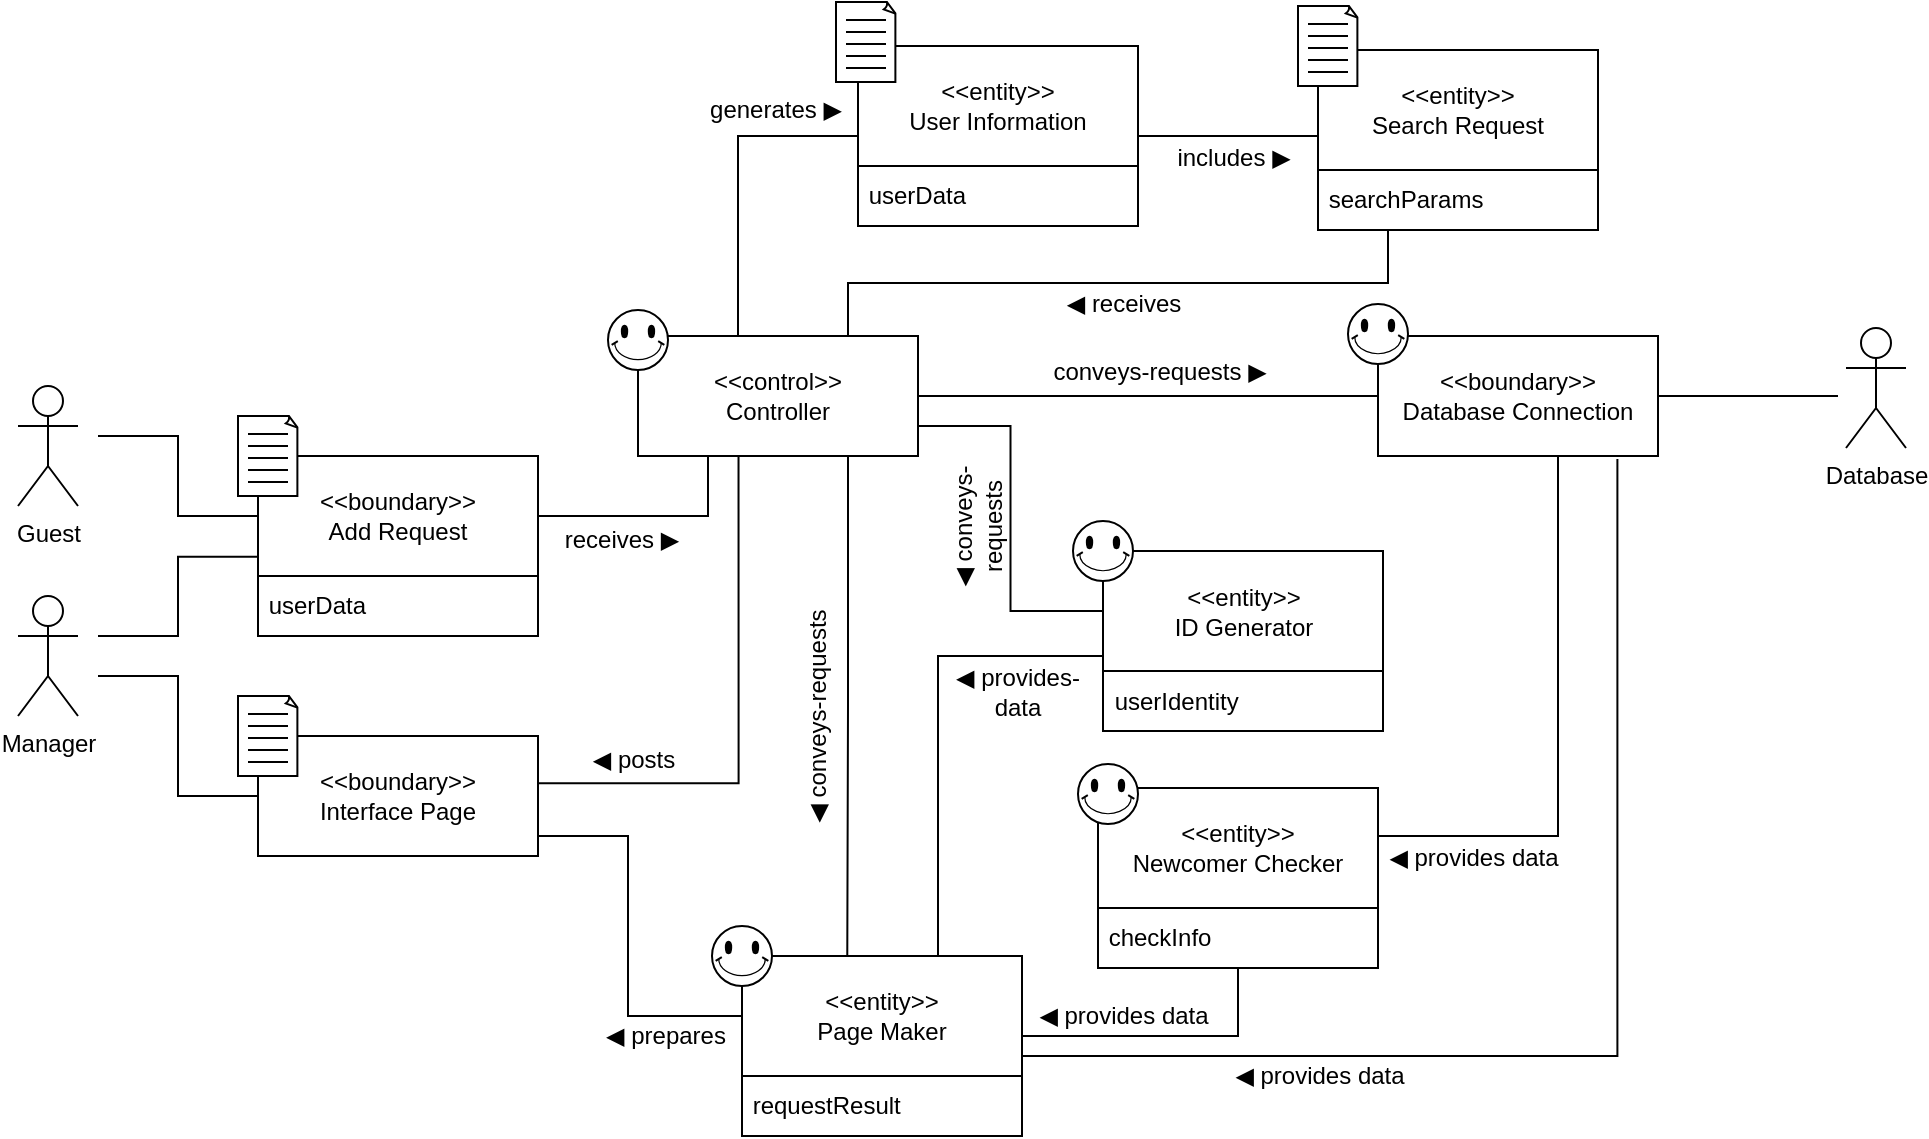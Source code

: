 <mxfile version="14.6.6" type="github">
  <diagram id="OBH5geUHSGTvNpPjRV8W" name="Page-1">
    <mxGraphModel dx="1221" dy="645" grid="1" gridSize="10" guides="1" tooltips="1" connect="1" arrows="1" fold="1" page="1" pageScale="1" pageWidth="827" pageHeight="1169" math="0" shadow="0">
      <root>
        <mxCell id="0" />
        <mxCell id="1" parent="0" />
        <mxCell id="lS9I7DAr3Gd4Izb3YdTy-1" value="Database" style="shape=umlActor;verticalLabelPosition=bottom;verticalAlign=top;html=1;outlineConnect=0;" parent="1" vertex="1">
          <mxGeometry x="1004" y="256" width="30" height="60" as="geometry" />
        </mxCell>
        <mxCell id="lS9I7DAr3Gd4Izb3YdTy-2" style="edgeStyle=orthogonalEdgeStyle;rounded=0;orthogonalLoop=1;jettySize=auto;html=1;exitX=0.359;exitY=0.985;exitDx=0;exitDy=0;entryX=1.003;entryY=0.394;entryDx=0;entryDy=0;entryPerimeter=0;startArrow=none;startFill=0;endArrow=none;endFill=0;exitPerimeter=0;" parent="1" source="lS9I7DAr3Gd4Izb3YdTy-49" target="lS9I7DAr3Gd4Izb3YdTy-40" edge="1">
          <mxGeometry relative="1" as="geometry">
            <Array as="points">
              <mxPoint x="450" y="484" />
            </Array>
          </mxGeometry>
        </mxCell>
        <mxCell id="lS9I7DAr3Gd4Izb3YdTy-3" style="edgeStyle=orthogonalEdgeStyle;rounded=0;orthogonalLoop=1;jettySize=auto;html=1;exitX=0.5;exitY=1;exitDx=0;exitDy=0;exitPerimeter=0;" parent="1" edge="1">
          <mxGeometry relative="1" as="geometry">
            <mxPoint x="135" y="185" as="sourcePoint" />
            <mxPoint x="135" y="185" as="targetPoint" />
          </mxGeometry>
        </mxCell>
        <mxCell id="lS9I7DAr3Gd4Izb3YdTy-4" style="edgeStyle=orthogonalEdgeStyle;rounded=0;orthogonalLoop=1;jettySize=auto;html=1;exitX=0.5;exitY=1;exitDx=0;exitDy=0;exitPerimeter=0;" parent="1" edge="1">
          <mxGeometry relative="1" as="geometry">
            <mxPoint x="135" y="185" as="sourcePoint" />
            <mxPoint x="135" y="185" as="targetPoint" />
          </mxGeometry>
        </mxCell>
        <mxCell id="lS9I7DAr3Gd4Izb3YdTy-5" style="edgeStyle=orthogonalEdgeStyle;rounded=0;orthogonalLoop=1;jettySize=auto;html=1;exitX=1.001;exitY=0.834;exitDx=0;exitDy=0;entryX=0;entryY=0.5;entryDx=0;entryDy=0;startArrow=none;startFill=0;endArrow=none;endFill=0;exitPerimeter=0;" parent="1" source="lS9I7DAr3Gd4Izb3YdTy-40" target="lS9I7DAr3Gd4Izb3YdTy-68" edge="1">
          <mxGeometry relative="1" as="geometry">
            <Array as="points">
              <mxPoint x="395" y="510" />
              <mxPoint x="395" y="600" />
            </Array>
          </mxGeometry>
        </mxCell>
        <mxCell id="lS9I7DAr3Gd4Izb3YdTy-6" style="edgeStyle=orthogonalEdgeStyle;rounded=0;orthogonalLoop=1;jettySize=auto;html=1;exitX=0;exitY=0.5;exitDx=0;exitDy=0;startArrow=none;startFill=0;endArrow=none;endFill=0;" parent="1" source="lS9I7DAr3Gd4Izb3YdTy-40" edge="1">
          <mxGeometry relative="1" as="geometry">
            <mxPoint x="130" y="430" as="targetPoint" />
            <Array as="points">
              <mxPoint x="170" y="490" />
              <mxPoint x="170" y="430" />
            </Array>
          </mxGeometry>
        </mxCell>
        <object label="Manager" id="lS9I7DAr3Gd4Izb3YdTy-7">
          <mxCell style="shape=umlActor;verticalLabelPosition=bottom;verticalAlign=top;html=1;outlineConnect=0;" parent="1" vertex="1">
            <mxGeometry x="90" y="390" width="30" height="60" as="geometry" />
          </mxCell>
        </object>
        <mxCell id="lS9I7DAr3Gd4Izb3YdTy-8" value="" style="group" parent="1" vertex="1" connectable="0">
          <mxGeometry x="510" y="115" width="140" height="100" as="geometry" />
        </mxCell>
        <mxCell id="lS9I7DAr3Gd4Izb3YdTy-9" value="" style="group" parent="lS9I7DAr3Gd4Izb3YdTy-8" vertex="1" connectable="0">
          <mxGeometry x="-11" y="-22" width="151" height="112" as="geometry" />
        </mxCell>
        <mxCell id="lS9I7DAr3Gd4Izb3YdTy-10" value="&amp;lt;&amp;lt;entity&amp;gt;&amp;gt;&lt;br&gt;User Information" style="rounded=0;whiteSpace=wrap;html=1;" parent="lS9I7DAr3Gd4Izb3YdTy-9" vertex="1">
          <mxGeometry x="11" y="22" width="140" height="60" as="geometry" />
        </mxCell>
        <mxCell id="lS9I7DAr3Gd4Izb3YdTy-11" value="&amp;nbsp;userData" style="rounded=0;whiteSpace=wrap;html=1;align=left;" parent="lS9I7DAr3Gd4Izb3YdTy-9" vertex="1">
          <mxGeometry x="11" y="82" width="140" height="30" as="geometry" />
        </mxCell>
        <mxCell id="lS9I7DAr3Gd4Izb3YdTy-12" value="" style="group" parent="lS9I7DAr3Gd4Izb3YdTy-9" vertex="1" connectable="0">
          <mxGeometry width="30" height="40" as="geometry" />
        </mxCell>
        <mxCell id="lS9I7DAr3Gd4Izb3YdTy-13" value="" style="whiteSpace=wrap;html=1;shape=mxgraph.basic.document" parent="lS9I7DAr3Gd4Izb3YdTy-12" vertex="1">
          <mxGeometry width="30" height="40" as="geometry" />
        </mxCell>
        <mxCell id="lS9I7DAr3Gd4Izb3YdTy-14" value="" style="endArrow=none;html=1;" parent="lS9I7DAr3Gd4Izb3YdTy-12" edge="1">
          <mxGeometry width="50" height="50" relative="1" as="geometry">
            <mxPoint x="5" y="9" as="sourcePoint" />
            <mxPoint x="25" y="9" as="targetPoint" />
          </mxGeometry>
        </mxCell>
        <mxCell id="lS9I7DAr3Gd4Izb3YdTy-15" value="" style="endArrow=none;html=1;" parent="lS9I7DAr3Gd4Izb3YdTy-12" edge="1">
          <mxGeometry width="50" height="50" relative="1" as="geometry">
            <mxPoint x="5" y="15" as="sourcePoint" />
            <mxPoint x="25" y="15" as="targetPoint" />
          </mxGeometry>
        </mxCell>
        <mxCell id="lS9I7DAr3Gd4Izb3YdTy-16" value="" style="endArrow=none;html=1;" parent="lS9I7DAr3Gd4Izb3YdTy-12" edge="1">
          <mxGeometry width="50" height="50" relative="1" as="geometry">
            <mxPoint x="5" y="21" as="sourcePoint" />
            <mxPoint x="25" y="21" as="targetPoint" />
          </mxGeometry>
        </mxCell>
        <mxCell id="lS9I7DAr3Gd4Izb3YdTy-17" value="" style="endArrow=none;html=1;" parent="lS9I7DAr3Gd4Izb3YdTy-12" edge="1">
          <mxGeometry width="50" height="50" relative="1" as="geometry">
            <mxPoint x="5" y="27" as="sourcePoint" />
            <mxPoint x="25" y="27" as="targetPoint" />
          </mxGeometry>
        </mxCell>
        <mxCell id="lS9I7DAr3Gd4Izb3YdTy-18" value="" style="endArrow=none;html=1;" parent="lS9I7DAr3Gd4Izb3YdTy-12" edge="1">
          <mxGeometry width="50" height="50" relative="1" as="geometry">
            <mxPoint x="5" y="33" as="sourcePoint" />
            <mxPoint x="25" y="33" as="targetPoint" />
          </mxGeometry>
        </mxCell>
        <mxCell id="lS9I7DAr3Gd4Izb3YdTy-19" style="edgeStyle=orthogonalEdgeStyle;rounded=0;orthogonalLoop=1;jettySize=auto;html=1;exitX=1;exitY=0.5;exitDx=0;exitDy=0;entryX=0.25;entryY=1;entryDx=0;entryDy=0;startArrow=none;startFill=0;endArrow=none;endFill=0;" parent="1" source="lS9I7DAr3Gd4Izb3YdTy-30" target="lS9I7DAr3Gd4Izb3YdTy-49" edge="1">
          <mxGeometry relative="1" as="geometry" />
        </mxCell>
        <mxCell id="lS9I7DAr3Gd4Izb3YdTy-20" style="edgeStyle=orthogonalEdgeStyle;rounded=0;orthogonalLoop=1;jettySize=auto;html=1;exitX=-0.002;exitY=0.84;exitDx=0;exitDy=0;startArrow=none;startFill=0;endArrow=none;endFill=0;exitPerimeter=0;" parent="1" source="lS9I7DAr3Gd4Izb3YdTy-30" edge="1">
          <mxGeometry relative="1" as="geometry">
            <mxPoint x="130" y="410" as="targetPoint" />
            <Array as="points">
              <mxPoint x="170" y="370" />
              <mxPoint x="170" y="410" />
            </Array>
          </mxGeometry>
        </mxCell>
        <mxCell id="lS9I7DAr3Gd4Izb3YdTy-21" value="◀ conveys-requests" style="text;html=1;strokeColor=none;fillColor=none;align=center;verticalAlign=middle;whiteSpace=wrap;rounded=0;rotation=-90;" parent="1" vertex="1">
          <mxGeometry x="425" y="440" width="130" height="20" as="geometry" />
        </mxCell>
        <mxCell id="lS9I7DAr3Gd4Izb3YdTy-22" value="◀ prepares" style="text;html=1;strokeColor=none;fillColor=none;align=center;verticalAlign=middle;whiteSpace=wrap;rounded=0;" parent="1" vertex="1">
          <mxGeometry x="381" y="600" width="66" height="20" as="geometry" />
        </mxCell>
        <mxCell id="lS9I7DAr3Gd4Izb3YdTy-23" value="receives ▶" style="text;html=1;strokeColor=none;fillColor=none;align=center;verticalAlign=middle;whiteSpace=wrap;rounded=0;" parent="1" vertex="1">
          <mxGeometry x="359" y="352" width="66" height="20" as="geometry" />
        </mxCell>
        <mxCell id="lS9I7DAr3Gd4Izb3YdTy-24" value="conveys-requests ▶" style="text;html=1;strokeColor=none;fillColor=none;align=center;verticalAlign=middle;whiteSpace=wrap;rounded=0;rotation=0;" parent="1" vertex="1">
          <mxGeometry x="596" y="268" width="130" height="20" as="geometry" />
        </mxCell>
        <mxCell id="lS9I7DAr3Gd4Izb3YdTy-25" value="◀ provides-data" style="text;html=1;strokeColor=none;fillColor=none;align=center;verticalAlign=middle;whiteSpace=wrap;rounded=0;rotation=0;" parent="1" vertex="1">
          <mxGeometry x="552" y="428" width="76" height="20" as="geometry" />
        </mxCell>
        <mxCell id="lS9I7DAr3Gd4Izb3YdTy-26" value="◀ provides data" style="text;html=1;strokeColor=none;fillColor=none;align=center;verticalAlign=middle;whiteSpace=wrap;rounded=0;rotation=0;" parent="1" vertex="1">
          <mxGeometry x="753" y="511" width="130" height="20" as="geometry" />
        </mxCell>
        <mxCell id="lS9I7DAr3Gd4Izb3YdTy-27" value="◀ posts" style="text;html=1;strokeColor=none;fillColor=none;align=center;verticalAlign=middle;whiteSpace=wrap;rounded=0;" parent="1" vertex="1">
          <mxGeometry x="365" y="462" width="66" height="20" as="geometry" />
        </mxCell>
        <mxCell id="lS9I7DAr3Gd4Izb3YdTy-28" value="" style="group" parent="1" vertex="1" connectable="0">
          <mxGeometry x="200" y="300" width="150" height="110" as="geometry" />
        </mxCell>
        <mxCell id="lS9I7DAr3Gd4Izb3YdTy-29" value="" style="group" parent="lS9I7DAr3Gd4Izb3YdTy-28" vertex="1" connectable="0">
          <mxGeometry x="10" y="20" width="140" height="90" as="geometry" />
        </mxCell>
        <mxCell id="lS9I7DAr3Gd4Izb3YdTy-30" value="&amp;lt;&amp;lt;boundary&amp;gt;&amp;gt;&lt;br&gt;Add Request" style="rounded=0;whiteSpace=wrap;html=1;" parent="lS9I7DAr3Gd4Izb3YdTy-29" vertex="1">
          <mxGeometry width="140" height="60" as="geometry" />
        </mxCell>
        <mxCell id="lS9I7DAr3Gd4Izb3YdTy-31" value="&amp;nbsp;userData" style="rounded=0;whiteSpace=wrap;html=1;align=left;" parent="lS9I7DAr3Gd4Izb3YdTy-29" vertex="1">
          <mxGeometry y="60" width="140" height="30" as="geometry" />
        </mxCell>
        <mxCell id="lS9I7DAr3Gd4Izb3YdTy-32" value="" style="group" parent="lS9I7DAr3Gd4Izb3YdTy-28" vertex="1" connectable="0">
          <mxGeometry width="30" height="40" as="geometry" />
        </mxCell>
        <mxCell id="lS9I7DAr3Gd4Izb3YdTy-33" value="" style="whiteSpace=wrap;html=1;shape=mxgraph.basic.document" parent="lS9I7DAr3Gd4Izb3YdTy-32" vertex="1">
          <mxGeometry width="30" height="40" as="geometry" />
        </mxCell>
        <mxCell id="lS9I7DAr3Gd4Izb3YdTy-34" value="" style="endArrow=none;html=1;" parent="lS9I7DAr3Gd4Izb3YdTy-32" edge="1">
          <mxGeometry width="50" height="50" relative="1" as="geometry">
            <mxPoint x="5" y="9" as="sourcePoint" />
            <mxPoint x="25" y="9" as="targetPoint" />
          </mxGeometry>
        </mxCell>
        <mxCell id="lS9I7DAr3Gd4Izb3YdTy-35" value="" style="endArrow=none;html=1;" parent="lS9I7DAr3Gd4Izb3YdTy-32" edge="1">
          <mxGeometry width="50" height="50" relative="1" as="geometry">
            <mxPoint x="5" y="15" as="sourcePoint" />
            <mxPoint x="25" y="15" as="targetPoint" />
          </mxGeometry>
        </mxCell>
        <mxCell id="lS9I7DAr3Gd4Izb3YdTy-36" value="" style="endArrow=none;html=1;" parent="lS9I7DAr3Gd4Izb3YdTy-32" edge="1">
          <mxGeometry width="50" height="50" relative="1" as="geometry">
            <mxPoint x="5" y="21" as="sourcePoint" />
            <mxPoint x="25" y="21" as="targetPoint" />
          </mxGeometry>
        </mxCell>
        <mxCell id="lS9I7DAr3Gd4Izb3YdTy-37" value="" style="endArrow=none;html=1;" parent="lS9I7DAr3Gd4Izb3YdTy-32" edge="1">
          <mxGeometry width="50" height="50" relative="1" as="geometry">
            <mxPoint x="5" y="27" as="sourcePoint" />
            <mxPoint x="25" y="27" as="targetPoint" />
          </mxGeometry>
        </mxCell>
        <mxCell id="lS9I7DAr3Gd4Izb3YdTy-38" value="" style="endArrow=none;html=1;" parent="lS9I7DAr3Gd4Izb3YdTy-32" edge="1">
          <mxGeometry width="50" height="50" relative="1" as="geometry">
            <mxPoint x="5" y="33" as="sourcePoint" />
            <mxPoint x="25" y="33" as="targetPoint" />
          </mxGeometry>
        </mxCell>
        <mxCell id="lS9I7DAr3Gd4Izb3YdTy-39" value="" style="group" parent="1" vertex="1" connectable="0">
          <mxGeometry x="200" y="440" width="150" height="80" as="geometry" />
        </mxCell>
        <mxCell id="lS9I7DAr3Gd4Izb3YdTy-40" value="&amp;lt;&amp;lt;boundary&amp;gt;&amp;gt;&lt;br&gt;Interface Page" style="rounded=0;whiteSpace=wrap;html=1;" parent="lS9I7DAr3Gd4Izb3YdTy-39" vertex="1">
          <mxGeometry x="10" y="20" width="140" height="60" as="geometry" />
        </mxCell>
        <mxCell id="lS9I7DAr3Gd4Izb3YdTy-41" value="" style="group" parent="lS9I7DAr3Gd4Izb3YdTy-39" vertex="1" connectable="0">
          <mxGeometry width="30" height="40" as="geometry" />
        </mxCell>
        <mxCell id="lS9I7DAr3Gd4Izb3YdTy-42" value="" style="whiteSpace=wrap;html=1;shape=mxgraph.basic.document" parent="lS9I7DAr3Gd4Izb3YdTy-41" vertex="1">
          <mxGeometry width="30" height="40" as="geometry" />
        </mxCell>
        <mxCell id="lS9I7DAr3Gd4Izb3YdTy-43" value="" style="endArrow=none;html=1;" parent="lS9I7DAr3Gd4Izb3YdTy-41" edge="1">
          <mxGeometry width="50" height="50" relative="1" as="geometry">
            <mxPoint x="5" y="9" as="sourcePoint" />
            <mxPoint x="25" y="9" as="targetPoint" />
          </mxGeometry>
        </mxCell>
        <mxCell id="lS9I7DAr3Gd4Izb3YdTy-44" value="" style="endArrow=none;html=1;" parent="lS9I7DAr3Gd4Izb3YdTy-41" edge="1">
          <mxGeometry width="50" height="50" relative="1" as="geometry">
            <mxPoint x="5" y="15" as="sourcePoint" />
            <mxPoint x="25" y="15" as="targetPoint" />
          </mxGeometry>
        </mxCell>
        <mxCell id="lS9I7DAr3Gd4Izb3YdTy-45" value="" style="endArrow=none;html=1;" parent="lS9I7DAr3Gd4Izb3YdTy-41" edge="1">
          <mxGeometry width="50" height="50" relative="1" as="geometry">
            <mxPoint x="5" y="21" as="sourcePoint" />
            <mxPoint x="25" y="21" as="targetPoint" />
          </mxGeometry>
        </mxCell>
        <mxCell id="lS9I7DAr3Gd4Izb3YdTy-46" value="" style="endArrow=none;html=1;" parent="lS9I7DAr3Gd4Izb3YdTy-41" edge="1">
          <mxGeometry width="50" height="50" relative="1" as="geometry">
            <mxPoint x="5" y="27" as="sourcePoint" />
            <mxPoint x="25" y="27" as="targetPoint" />
          </mxGeometry>
        </mxCell>
        <mxCell id="lS9I7DAr3Gd4Izb3YdTy-47" value="" style="endArrow=none;html=1;" parent="lS9I7DAr3Gd4Izb3YdTy-41" edge="1">
          <mxGeometry width="50" height="50" relative="1" as="geometry">
            <mxPoint x="5" y="33" as="sourcePoint" />
            <mxPoint x="25" y="33" as="targetPoint" />
          </mxGeometry>
        </mxCell>
        <mxCell id="lS9I7DAr3Gd4Izb3YdTy-48" value="" style="group" parent="1" vertex="1" connectable="0">
          <mxGeometry x="385" y="247" width="155" height="73" as="geometry" />
        </mxCell>
        <mxCell id="lS9I7DAr3Gd4Izb3YdTy-49" value="&amp;lt;&amp;lt;control&amp;gt;&amp;gt;&lt;br&gt;Controller" style="rounded=0;whiteSpace=wrap;html=1;" parent="lS9I7DAr3Gd4Izb3YdTy-48" vertex="1">
          <mxGeometry x="15" y="13" width="140" height="60" as="geometry" />
        </mxCell>
        <mxCell id="lS9I7DAr3Gd4Izb3YdTy-50" value="" style="verticalLabelPosition=bottom;verticalAlign=top;html=1;shape=mxgraph.basic.smiley" parent="lS9I7DAr3Gd4Izb3YdTy-48" vertex="1">
          <mxGeometry width="30" height="30" as="geometry" />
        </mxCell>
        <mxCell id="lS9I7DAr3Gd4Izb3YdTy-51" value="" style="group" parent="1" vertex="1" connectable="0">
          <mxGeometry x="707.5" y="382.5" width="195" height="75" as="geometry" />
        </mxCell>
        <mxCell id="lS9I7DAr3Gd4Izb3YdTy-52" value="" style="verticalLabelPosition=bottom;verticalAlign=top;html=1;shape=mxgraph.basic.smiley" parent="lS9I7DAr3Gd4Izb3YdTy-51" vertex="1">
          <mxGeometry width="30" height="30" as="geometry" />
        </mxCell>
        <mxCell id="lS9I7DAr3Gd4Izb3YdTy-53" value="" style="group" parent="lS9I7DAr3Gd4Izb3YdTy-51" vertex="1" connectable="0">
          <mxGeometry x="-75" y="-15" width="140" height="90" as="geometry" />
        </mxCell>
        <mxCell id="lS9I7DAr3Gd4Izb3YdTy-54" value="&amp;lt;&amp;lt;entity&amp;gt;&amp;gt;&lt;br&gt;ID Generator" style="rounded=0;whiteSpace=wrap;html=1;" parent="lS9I7DAr3Gd4Izb3YdTy-53" vertex="1">
          <mxGeometry width="140" height="60" as="geometry" />
        </mxCell>
        <mxCell id="lS9I7DAr3Gd4Izb3YdTy-55" value="&amp;nbsp;userIdentity" style="rounded=0;whiteSpace=wrap;html=1;align=left;" parent="lS9I7DAr3Gd4Izb3YdTy-53" vertex="1">
          <mxGeometry y="60" width="140" height="30" as="geometry" />
        </mxCell>
        <mxCell id="lS9I7DAr3Gd4Izb3YdTy-56" value="" style="verticalLabelPosition=bottom;verticalAlign=top;html=1;shape=mxgraph.basic.smiley" parent="lS9I7DAr3Gd4Izb3YdTy-53" vertex="1">
          <mxGeometry x="-15" y="-15" width="30" height="30" as="geometry" />
        </mxCell>
        <mxCell id="lS9I7DAr3Gd4Izb3YdTy-57" value="" style="group" parent="1" vertex="1" connectable="0">
          <mxGeometry x="730" y="95" width="150" height="112" as="geometry" />
        </mxCell>
        <mxCell id="lS9I7DAr3Gd4Izb3YdTy-58" value="&amp;lt;&amp;lt;entity&amp;gt;&amp;gt;&lt;br&gt;Search Request" style="rounded=0;whiteSpace=wrap;html=1;" parent="lS9I7DAr3Gd4Izb3YdTy-57" vertex="1">
          <mxGeometry x="10" y="22" width="140" height="60" as="geometry" />
        </mxCell>
        <mxCell id="lS9I7DAr3Gd4Izb3YdTy-59" value="&amp;nbsp;searchParams" style="rounded=0;whiteSpace=wrap;html=1;align=left;" parent="lS9I7DAr3Gd4Izb3YdTy-57" vertex="1">
          <mxGeometry x="10" y="82" width="140" height="30" as="geometry" />
        </mxCell>
        <mxCell id="lS9I7DAr3Gd4Izb3YdTy-60" value="" style="group" parent="lS9I7DAr3Gd4Izb3YdTy-57" vertex="1" connectable="0">
          <mxGeometry width="30" height="40" as="geometry" />
        </mxCell>
        <mxCell id="lS9I7DAr3Gd4Izb3YdTy-61" value="" style="whiteSpace=wrap;html=1;shape=mxgraph.basic.document" parent="lS9I7DAr3Gd4Izb3YdTy-60" vertex="1">
          <mxGeometry width="30" height="40" as="geometry" />
        </mxCell>
        <mxCell id="lS9I7DAr3Gd4Izb3YdTy-62" value="" style="endArrow=none;html=1;" parent="lS9I7DAr3Gd4Izb3YdTy-60" edge="1">
          <mxGeometry width="50" height="50" relative="1" as="geometry">
            <mxPoint x="5" y="9" as="sourcePoint" />
            <mxPoint x="25" y="9" as="targetPoint" />
          </mxGeometry>
        </mxCell>
        <mxCell id="lS9I7DAr3Gd4Izb3YdTy-63" value="" style="endArrow=none;html=1;" parent="lS9I7DAr3Gd4Izb3YdTy-60" edge="1">
          <mxGeometry width="50" height="50" relative="1" as="geometry">
            <mxPoint x="5" y="15" as="sourcePoint" />
            <mxPoint x="25" y="15" as="targetPoint" />
          </mxGeometry>
        </mxCell>
        <mxCell id="lS9I7DAr3Gd4Izb3YdTy-64" value="" style="endArrow=none;html=1;" parent="lS9I7DAr3Gd4Izb3YdTy-60" edge="1">
          <mxGeometry width="50" height="50" relative="1" as="geometry">
            <mxPoint x="5" y="21" as="sourcePoint" />
            <mxPoint x="25" y="21" as="targetPoint" />
          </mxGeometry>
        </mxCell>
        <mxCell id="lS9I7DAr3Gd4Izb3YdTy-65" value="" style="endArrow=none;html=1;" parent="lS9I7DAr3Gd4Izb3YdTy-60" edge="1">
          <mxGeometry width="50" height="50" relative="1" as="geometry">
            <mxPoint x="5" y="27" as="sourcePoint" />
            <mxPoint x="25" y="27" as="targetPoint" />
          </mxGeometry>
        </mxCell>
        <mxCell id="lS9I7DAr3Gd4Izb3YdTy-66" value="" style="endArrow=none;html=1;" parent="lS9I7DAr3Gd4Izb3YdTy-60" edge="1">
          <mxGeometry width="50" height="50" relative="1" as="geometry">
            <mxPoint x="5" y="33" as="sourcePoint" />
            <mxPoint x="25" y="33" as="targetPoint" />
          </mxGeometry>
        </mxCell>
        <mxCell id="lS9I7DAr3Gd4Izb3YdTy-67" value="" style="group" parent="1" vertex="1" connectable="0">
          <mxGeometry x="437" y="555" width="155" height="75" as="geometry" />
        </mxCell>
        <mxCell id="lS9I7DAr3Gd4Izb3YdTy-68" value="&amp;lt;&amp;lt;entity&amp;gt;&amp;gt;&lt;br&gt;Page Maker" style="rounded=0;whiteSpace=wrap;html=1;" parent="lS9I7DAr3Gd4Izb3YdTy-67" vertex="1">
          <mxGeometry x="15" y="15" width="140" height="60" as="geometry" />
        </mxCell>
        <mxCell id="lS9I7DAr3Gd4Izb3YdTy-69" value="" style="verticalLabelPosition=bottom;verticalAlign=top;html=1;shape=mxgraph.basic.smiley" parent="lS9I7DAr3Gd4Izb3YdTy-67" vertex="1">
          <mxGeometry width="30" height="30" as="geometry" />
        </mxCell>
        <mxCell id="lS9I7DAr3Gd4Izb3YdTy-70" value="" style="group" parent="1" vertex="1" connectable="0">
          <mxGeometry x="620" y="474" width="150" height="72" as="geometry" />
        </mxCell>
        <mxCell id="lS9I7DAr3Gd4Izb3YdTy-71" value="&amp;lt;&amp;lt;entity&amp;gt;&amp;gt;&lt;br&gt;Newcomer Checker" style="rounded=0;whiteSpace=wrap;html=1;" parent="lS9I7DAr3Gd4Izb3YdTy-70" vertex="1">
          <mxGeometry x="10" y="12" width="140" height="60" as="geometry" />
        </mxCell>
        <mxCell id="lS9I7DAr3Gd4Izb3YdTy-72" value="" style="verticalLabelPosition=bottom;verticalAlign=top;html=1;shape=mxgraph.basic.smiley" parent="lS9I7DAr3Gd4Izb3YdTy-70" vertex="1">
          <mxGeometry width="30" height="30" as="geometry" />
        </mxCell>
        <mxCell id="lS9I7DAr3Gd4Izb3YdTy-73" style="edgeStyle=orthogonalEdgeStyle;rounded=0;orthogonalLoop=1;jettySize=auto;html=1;exitX=0.855;exitY=1.024;exitDx=0;exitDy=0;endArrow=none;endFill=0;exitPerimeter=0;" parent="1" source="lS9I7DAr3Gd4Izb3YdTy-75" edge="1">
          <mxGeometry relative="1" as="geometry">
            <Array as="points">
              <mxPoint x="890" y="620" />
              <mxPoint x="592" y="620" />
            </Array>
            <mxPoint x="592" y="620" as="targetPoint" />
          </mxGeometry>
        </mxCell>
        <mxCell id="lS9I7DAr3Gd4Izb3YdTy-74" style="edgeStyle=orthogonalEdgeStyle;rounded=0;orthogonalLoop=1;jettySize=auto;html=1;exitX=1;exitY=0.5;exitDx=0;exitDy=0;endArrow=none;endFill=0;" parent="1" source="lS9I7DAr3Gd4Izb3YdTy-75" edge="1">
          <mxGeometry relative="1" as="geometry">
            <mxPoint x="1000" y="289.952" as="targetPoint" />
          </mxGeometry>
        </mxCell>
        <mxCell id="lS9I7DAr3Gd4Izb3YdTy-75" value="&amp;lt;&amp;lt;boundary&amp;gt;&amp;gt;&lt;br&gt;Database Connection" style="rounded=0;whiteSpace=wrap;html=1;" parent="1" vertex="1">
          <mxGeometry x="770" y="260" width="140" height="60" as="geometry" />
        </mxCell>
        <mxCell id="lS9I7DAr3Gd4Izb3YdTy-76" style="edgeStyle=orthogonalEdgeStyle;rounded=0;orthogonalLoop=1;jettySize=auto;html=1;endArrow=none;endFill=0;" parent="1" edge="1">
          <mxGeometry relative="1" as="geometry">
            <mxPoint x="450" y="260" as="targetPoint" />
            <mxPoint x="510" y="140" as="sourcePoint" />
            <Array as="points">
              <mxPoint x="510" y="160" />
              <mxPoint x="450" y="160" />
            </Array>
          </mxGeometry>
        </mxCell>
        <mxCell id="lS9I7DAr3Gd4Izb3YdTy-77" value="generates&amp;nbsp;▶" style="text;html=1;strokeColor=none;fillColor=none;align=center;verticalAlign=middle;whiteSpace=wrap;rounded=0;rotation=0;" parent="1" vertex="1">
          <mxGeometry x="403.5" y="137" width="130" height="20" as="geometry" />
        </mxCell>
        <mxCell id="lS9I7DAr3Gd4Izb3YdTy-78" style="edgeStyle=orthogonalEdgeStyle;rounded=0;orthogonalLoop=1;jettySize=auto;html=1;exitX=1;exitY=0.75;exitDx=0;exitDy=0;endArrow=none;endFill=0;" parent="1" source="lS9I7DAr3Gd4Izb3YdTy-10" edge="1">
          <mxGeometry relative="1" as="geometry">
            <mxPoint x="740" y="160" as="targetPoint" />
            <Array as="points">
              <mxPoint x="740" y="160" />
            </Array>
          </mxGeometry>
        </mxCell>
        <mxCell id="lS9I7DAr3Gd4Izb3YdTy-79" style="edgeStyle=orthogonalEdgeStyle;rounded=0;orthogonalLoop=1;jettySize=auto;html=1;endArrow=none;endFill=0;" parent="1" target="lS9I7DAr3Gd4Izb3YdTy-75" edge="1">
          <mxGeometry relative="1" as="geometry">
            <Array as="points">
              <mxPoint x="770" y="510" />
              <mxPoint x="860" y="510" />
            </Array>
            <mxPoint x="770" y="510" as="sourcePoint" />
          </mxGeometry>
        </mxCell>
        <mxCell id="lS9I7DAr3Gd4Izb3YdTy-80" style="edgeStyle=orthogonalEdgeStyle;rounded=0;orthogonalLoop=1;jettySize=auto;html=1;exitX=1;exitY=0.5;exitDx=0;exitDy=0;entryX=0;entryY=0.5;entryDx=0;entryDy=0;endArrow=none;endFill=0;" parent="1" source="lS9I7DAr3Gd4Izb3YdTy-49" target="lS9I7DAr3Gd4Izb3YdTy-75" edge="1">
          <mxGeometry relative="1" as="geometry" />
        </mxCell>
        <mxCell id="lS9I7DAr3Gd4Izb3YdTy-81" style="edgeStyle=orthogonalEdgeStyle;rounded=0;orthogonalLoop=1;jettySize=auto;html=1;entryX=0.75;entryY=0;entryDx=0;entryDy=0;endArrow=none;endFill=0;" parent="1" target="lS9I7DAr3Gd4Izb3YdTy-68" edge="1">
          <mxGeometry relative="1" as="geometry">
            <mxPoint x="632" y="420" as="sourcePoint" />
            <Array as="points">
              <mxPoint x="550" y="420" />
              <mxPoint x="550" y="570" />
            </Array>
          </mxGeometry>
        </mxCell>
        <mxCell id="lS9I7DAr3Gd4Izb3YdTy-82" style="edgeStyle=orthogonalEdgeStyle;rounded=0;orthogonalLoop=1;jettySize=auto;html=1;exitX=1;exitY=0.75;exitDx=0;exitDy=0;entryX=0;entryY=0.5;entryDx=0;entryDy=0;endArrow=none;endFill=0;" parent="1" source="lS9I7DAr3Gd4Izb3YdTy-49" target="lS9I7DAr3Gd4Izb3YdTy-54" edge="1">
          <mxGeometry relative="1" as="geometry" />
        </mxCell>
        <mxCell id="lS9I7DAr3Gd4Izb3YdTy-83" style="edgeStyle=orthogonalEdgeStyle;rounded=0;orthogonalLoop=1;jettySize=auto;html=1;exitX=0.75;exitY=1;exitDx=0;exitDy=0;entryX=0.376;entryY=0;entryDx=0;entryDy=0;entryPerimeter=0;endArrow=none;endFill=0;" parent="1" source="lS9I7DAr3Gd4Izb3YdTy-49" target="lS9I7DAr3Gd4Izb3YdTy-68" edge="1">
          <mxGeometry relative="1" as="geometry" />
        </mxCell>
        <mxCell id="lS9I7DAr3Gd4Izb3YdTy-84" style="edgeStyle=orthogonalEdgeStyle;rounded=0;orthogonalLoop=1;jettySize=auto;html=1;exitX=0.5;exitY=1;exitDx=0;exitDy=0;endArrow=none;endFill=0;" parent="1" source="lS9I7DAr3Gd4Izb3YdTy-71" edge="1">
          <mxGeometry relative="1" as="geometry">
            <mxPoint x="592" y="610" as="targetPoint" />
            <Array as="points">
              <mxPoint x="700" y="610" />
              <mxPoint x="592" y="610" />
            </Array>
          </mxGeometry>
        </mxCell>
        <mxCell id="lS9I7DAr3Gd4Izb3YdTy-85" value="◀ provides data" style="text;html=1;strokeColor=none;fillColor=none;align=center;verticalAlign=middle;whiteSpace=wrap;rounded=0;rotation=0;" parent="1" vertex="1">
          <mxGeometry x="577.5" y="590" width="130" height="20" as="geometry" />
        </mxCell>
        <mxCell id="lS9I7DAr3Gd4Izb3YdTy-86" value="◀ provides data" style="text;html=1;strokeColor=none;fillColor=none;align=center;verticalAlign=middle;whiteSpace=wrap;rounded=0;rotation=0;" parent="1" vertex="1">
          <mxGeometry x="675.5" y="620" width="130" height="20" as="geometry" />
        </mxCell>
        <mxCell id="lS9I7DAr3Gd4Izb3YdTy-87" value="◀ conveys-&lt;br&gt;requests" style="text;html=1;strokeColor=none;fillColor=none;align=center;verticalAlign=middle;whiteSpace=wrap;rounded=0;rotation=-90;" parent="1" vertex="1">
          <mxGeometry x="505" y="345" width="130" height="20" as="geometry" />
        </mxCell>
        <mxCell id="lS9I7DAr3Gd4Izb3YdTy-88" value="" style="verticalLabelPosition=bottom;verticalAlign=top;html=1;shape=mxgraph.basic.smiley" parent="1" vertex="1">
          <mxGeometry x="755" y="244" width="30" height="30" as="geometry" />
        </mxCell>
        <mxCell id="lS9I7DAr3Gd4Izb3YdTy-89" value="includes ▶" style="text;html=1;strokeColor=none;fillColor=none;align=center;verticalAlign=middle;whiteSpace=wrap;rounded=0;rotation=0;" parent="1" vertex="1">
          <mxGeometry x="633" y="161" width="130" height="20" as="geometry" />
        </mxCell>
        <mxCell id="N59fFPGapM6Y9Z4l8o9b-1" value="&amp;nbsp;requestResult" style="rounded=0;whiteSpace=wrap;html=1;align=left;" vertex="1" parent="1">
          <mxGeometry x="452" y="630" width="140" height="30" as="geometry" />
        </mxCell>
        <mxCell id="N59fFPGapM6Y9Z4l8o9b-2" style="edgeStyle=orthogonalEdgeStyle;rounded=0;orthogonalLoop=1;jettySize=auto;html=1;exitX=0.25;exitY=1;exitDx=0;exitDy=0;entryX=0.75;entryY=0;entryDx=0;entryDy=0;endArrow=none;endFill=0;" edge="1" parent="1" source="lS9I7DAr3Gd4Izb3YdTy-59" target="lS9I7DAr3Gd4Izb3YdTy-49">
          <mxGeometry relative="1" as="geometry" />
        </mxCell>
        <mxCell id="N59fFPGapM6Y9Z4l8o9b-3" value="◀ receives" style="text;html=1;strokeColor=none;fillColor=none;align=center;verticalAlign=middle;whiteSpace=wrap;rounded=0;" vertex="1" parent="1">
          <mxGeometry x="609.5" y="234" width="66" height="20" as="geometry" />
        </mxCell>
        <mxCell id="N59fFPGapM6Y9Z4l8o9b-5" style="edgeStyle=orthogonalEdgeStyle;rounded=0;orthogonalLoop=1;jettySize=auto;html=1;entryX=0;entryY=0.5;entryDx=0;entryDy=0;endArrow=none;endFill=0;" edge="1" parent="1" target="lS9I7DAr3Gd4Izb3YdTy-30">
          <mxGeometry relative="1" as="geometry">
            <mxPoint x="130" y="310" as="sourcePoint" />
            <Array as="points">
              <mxPoint x="130" y="310" />
              <mxPoint x="170" y="310" />
              <mxPoint x="170" y="350" />
            </Array>
          </mxGeometry>
        </mxCell>
        <object label="Guest" id="N59fFPGapM6Y9Z4l8o9b-4">
          <mxCell style="shape=umlActor;verticalLabelPosition=bottom;verticalAlign=top;html=1;outlineConnect=0;" vertex="1" parent="1">
            <mxGeometry x="90" y="285" width="30" height="60" as="geometry" />
          </mxCell>
        </object>
        <mxCell id="N59fFPGapM6Y9Z4l8o9b-6" value="&amp;nbsp;checkInfo" style="rounded=0;whiteSpace=wrap;html=1;align=left;" vertex="1" parent="1">
          <mxGeometry x="630" y="546" width="140" height="30" as="geometry" />
        </mxCell>
      </root>
    </mxGraphModel>
  </diagram>
</mxfile>
